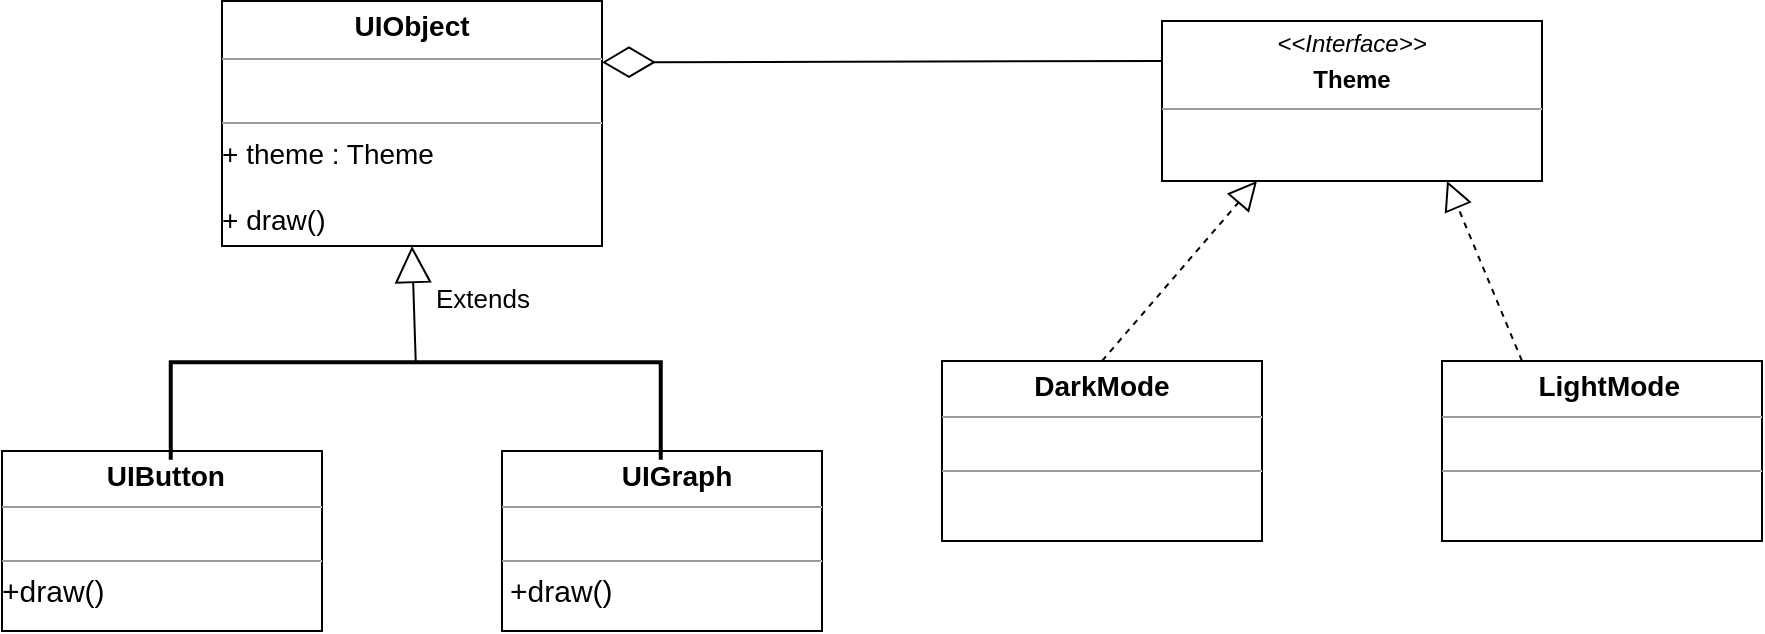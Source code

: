 <mxfile>
    <diagram id="Vkf1kccMHPyQg5MPIpvl" name="Page-1">
        <mxGraphModel dx="1647" dy="500" grid="1" gridSize="10" guides="1" tooltips="1" connect="1" arrows="1" fold="1" page="1" pageScale="1" pageWidth="827" pageHeight="1169" math="0" shadow="0">
            <root>
                <mxCell id="0"/>
                <mxCell id="1" parent="0"/>
                <mxCell id="8" value="&lt;p style=&quot;margin: 0px ; margin-top: 4px ; text-align: center&quot;&gt;&lt;i&gt;&amp;lt;&amp;lt;Interface&amp;gt;&amp;gt;&lt;/i&gt;&lt;br&gt;&lt;/p&gt;&lt;p style=&quot;margin: 0px ; margin-top: 4px ; text-align: center&quot;&gt;&lt;b&gt;Theme&lt;/b&gt;&lt;br&gt;&lt;/p&gt;&lt;hr size=&quot;1&quot;&gt;&lt;p style=&quot;text-align: justify ; margin: 0px 0px 0px 4px&quot;&gt;&lt;font style=&quot;font-size: 14px&quot;&gt;&amp;nbsp;&amp;nbsp;&lt;/font&gt;&lt;/p&gt;" style="verticalAlign=top;align=left;overflow=fill;fontSize=12;fontFamily=Helvetica;html=1;" parent="1" vertex="1">
                    <mxGeometry x="-210" y="37.5" width="190" height="80" as="geometry"/>
                </mxCell>
                <mxCell id="9" value="&lt;p style=&quot;margin: 0px ; margin-top: 4px ; text-align: center&quot;&gt;&lt;span style=&quot;font-size: 14px&quot;&gt;&lt;b&gt;DarkMode&lt;/b&gt;&lt;/span&gt;&lt;br&gt;&lt;/p&gt;&lt;hr size=&quot;1&quot;&gt;&lt;p style=&quot;margin: 0px ; margin-left: 4px&quot;&gt;&lt;br&gt;&lt;/p&gt;&lt;hr size=&quot;1&quot;&gt;&lt;p style=&quot;margin: 0px 0px 0px 4px ; font-size: 14px&quot;&gt;&lt;/p&gt;" style="verticalAlign=top;align=left;overflow=fill;fontSize=12;fontFamily=Helvetica;html=1;" parent="1" vertex="1">
                    <mxGeometry x="-320" y="207.5" width="160" height="90" as="geometry"/>
                </mxCell>
                <mxCell id="10" value="&lt;p style=&quot;margin: 0px ; margin-top: 4px ; text-align: center&quot;&gt;&lt;b&gt;&amp;nbsp;&lt;/b&gt;&lt;b style=&quot;font-size: 14px&quot;&gt;&amp;nbsp;LightMode&lt;/b&gt;&lt;/p&gt;&lt;hr size=&quot;1&quot;&gt;&lt;p style=&quot;margin: 0px ; margin-left: 4px&quot;&gt;&lt;br&gt;&lt;/p&gt;&lt;hr size=&quot;1&quot;&gt;&lt;p style=&quot;margin: 0px ; margin-left: 4px&quot;&gt;&lt;br&gt;&lt;/p&gt;" style="verticalAlign=top;align=left;overflow=fill;fontSize=12;fontFamily=Helvetica;html=1;" parent="1" vertex="1">
                    <mxGeometry x="-70" y="207.5" width="160" height="90" as="geometry"/>
                </mxCell>
                <mxCell id="32" value="&lt;p style=&quot;margin: 0px ; margin-top: 4px ; text-align: center&quot;&gt;&lt;span style=&quot;font-size: 14px&quot;&gt;&lt;b&gt;&amp;nbsp; UIButton&amp;nbsp;&lt;/b&gt;&lt;/span&gt;&lt;br&gt;&lt;/p&gt;&lt;hr size=&quot;1&quot;&gt;&lt;p style=&quot;margin: 0px ; margin-left: 4px&quot;&gt;&lt;br&gt;&lt;/p&gt;&lt;hr size=&quot;1&quot;&gt;&lt;font style=&quot;font-size: 15px&quot;&gt;+draw()&lt;/font&gt;&lt;br&gt;&lt;p style=&quot;margin: 0px 0px 0px 4px ; font-size: 14px&quot;&gt;&lt;/p&gt;" style="verticalAlign=top;align=left;overflow=fill;fontSize=12;fontFamily=Helvetica;html=1;" vertex="1" parent="1">
                    <mxGeometry x="-790" y="252.5" width="160" height="90" as="geometry"/>
                </mxCell>
                <mxCell id="33" value="&lt;p style=&quot;margin: 0px ; margin-top: 4px ; text-align: center&quot;&gt;&lt;b&gt;&amp;nbsp;&lt;/b&gt;&lt;b style=&quot;font-size: 14px&quot;&gt;&amp;nbsp;&lt;/b&gt;&lt;b style=&quot;font-size: 14px&quot;&gt;&amp;nbsp; UIGraph&lt;/b&gt;&lt;/p&gt;&lt;hr size=&quot;1&quot;&gt;&lt;p style=&quot;margin: 0px ; margin-left: 4px&quot;&gt;&lt;br&gt;&lt;/p&gt;&lt;hr size=&quot;1&quot;&gt;&lt;p style=&quot;margin: 0px ; margin-left: 4px&quot;&gt;&lt;span style=&quot;font-size: 15px&quot;&gt;+draw()&lt;/span&gt;&lt;br&gt;&lt;/p&gt;" style="verticalAlign=top;align=left;overflow=fill;fontSize=12;fontFamily=Helvetica;html=1;" vertex="1" parent="1">
                    <mxGeometry x="-540" y="252.5" width="160" height="90" as="geometry"/>
                </mxCell>
                <mxCell id="34" value="" style="strokeWidth=2;html=1;shape=mxgraph.flowchart.annotation_1;align=left;pointerEvents=1;rotation=90;" vertex="1" parent="1">
                    <mxGeometry x="-607.5" y="110" width="48.75" height="245" as="geometry"/>
                </mxCell>
                <mxCell id="35" value="&lt;font style=&quot;font-size: 13px&quot;&gt;Extends&lt;/font&gt;" style="endArrow=block;endSize=16;endFill=0;html=1;exitX=0;exitY=0.5;exitDx=0;exitDy=0;exitPerimeter=0;entryX=0.5;entryY=1;entryDx=0;entryDy=0;" edge="1" parent="1" source="34" target="38">
                    <mxGeometry x="0.062" y="-34" width="160" relative="1" as="geometry">
                        <mxPoint x="-590" y="182.5" as="sourcePoint"/>
                        <mxPoint x="-585" y="162.5" as="targetPoint"/>
                        <mxPoint as="offset"/>
                    </mxGeometry>
                </mxCell>
                <mxCell id="37" value="" style="endArrow=diamondThin;endFill=0;endSize=24;html=1;entryX=1;entryY=0.25;entryDx=0;entryDy=0;exitX=0;exitY=0.25;exitDx=0;exitDy=0;" edge="1" parent="1" source="8" target="38">
                    <mxGeometry width="160" relative="1" as="geometry">
                        <mxPoint x="-420" y="65" as="sourcePoint"/>
                        <mxPoint x="-260" y="65" as="targetPoint"/>
                    </mxGeometry>
                </mxCell>
                <mxCell id="38" value="&lt;p style=&quot;margin: 4px 0px 0px ; text-align: center ; font-size: 14px&quot;&gt;&lt;font style=&quot;font-size: 14px&quot;&gt;&lt;b&gt;UIObject&lt;/b&gt;&lt;br&gt;&lt;/font&gt;&lt;/p&gt;&lt;hr size=&quot;1&quot; style=&quot;font-size: 14px&quot;&gt;&lt;p style=&quot;margin: 0px 0px 0px 4px ; font-size: 14px&quot;&gt;&lt;/p&gt;&lt;font style=&quot;font-size: 14px&quot;&gt;&lt;br&gt;&lt;/font&gt;&lt;hr size=&quot;1&quot; style=&quot;font-size: 14px&quot;&gt;&lt;font style=&quot;font-size: 14px&quot;&gt;+ theme : Theme&lt;br&gt;&lt;br&gt;+ draw()&lt;/font&gt;&lt;br&gt;&lt;p style=&quot;margin: 0px 0px 0px 4px ; font-size: 14px&quot;&gt;&lt;/p&gt;" style="verticalAlign=top;align=left;overflow=fill;fontSize=12;fontFamily=Helvetica;html=1;" vertex="1" parent="1">
                    <mxGeometry x="-680" y="27.5" width="190" height="122.5" as="geometry"/>
                </mxCell>
                <mxCell id="39" value="" style="endArrow=block;dashed=1;endFill=0;endSize=12;html=1;exitX=0.5;exitY=0;exitDx=0;exitDy=0;entryX=0.25;entryY=1;entryDx=0;entryDy=0;" edge="1" parent="1" source="9" target="8">
                    <mxGeometry width="160" relative="1" as="geometry">
                        <mxPoint x="-290" y="160" as="sourcePoint"/>
                        <mxPoint x="-130" y="160" as="targetPoint"/>
                    </mxGeometry>
                </mxCell>
                <mxCell id="40" value="" style="endArrow=block;dashed=1;endFill=0;endSize=12;html=1;exitX=0.25;exitY=0;exitDx=0;exitDy=0;entryX=0.75;entryY=1;entryDx=0;entryDy=0;" edge="1" parent="1" source="10" target="8">
                    <mxGeometry width="160" relative="1" as="geometry">
                        <mxPoint x="-80" y="140" as="sourcePoint"/>
                        <mxPoint x="80" y="140" as="targetPoint"/>
                    </mxGeometry>
                </mxCell>
            </root>
        </mxGraphModel>
    </diagram>
</mxfile>